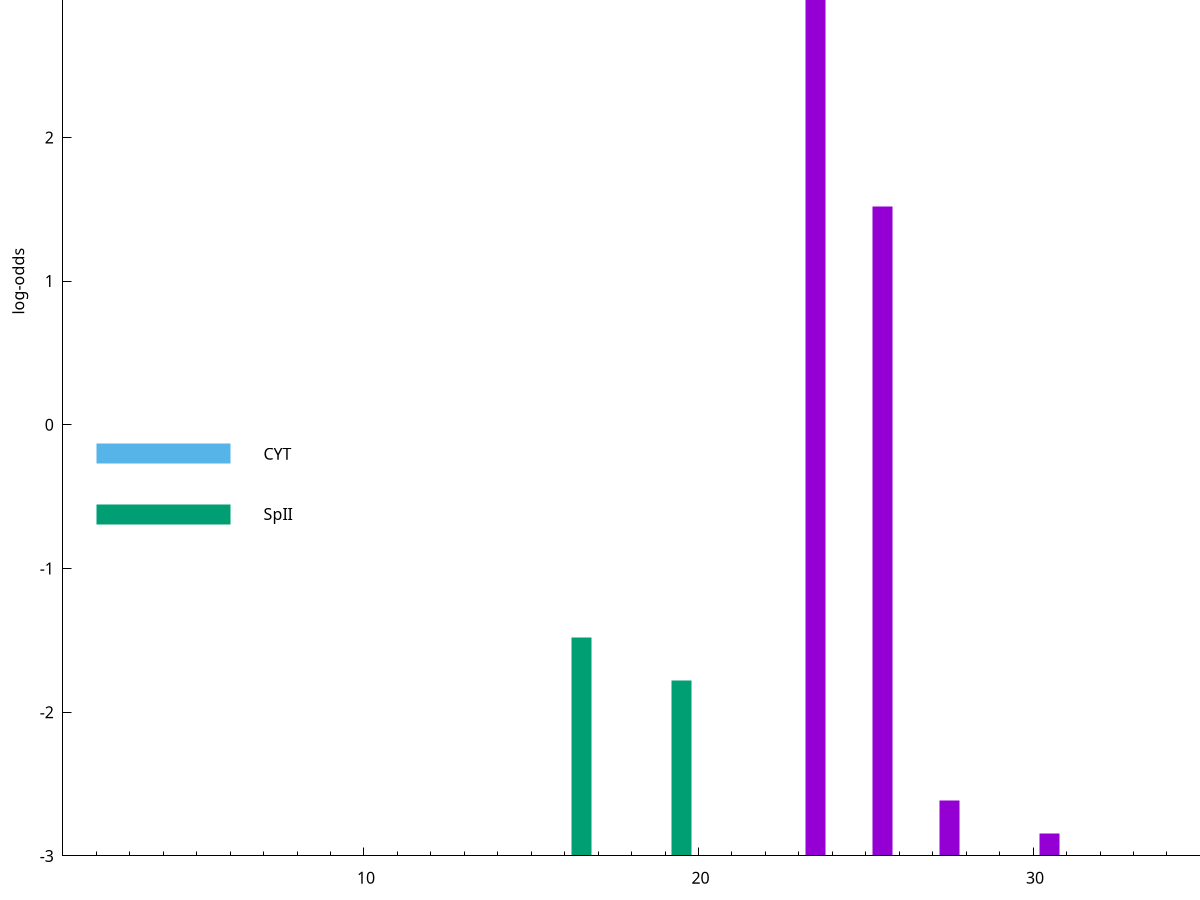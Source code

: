 set title "LipoP predictions for SRR5666568.gff"
set size 2., 1.4
set xrange [1:70] 
set mxtics 10
set yrange [-3:5]
set y2range [0:8]
set ylabel "log-odds"
set term postscript eps color solid "Helvetica" 30
set output "SRR5666568.gff28.eps"
set arrow from 2,3.48641 to 6,3.48641 nohead lt 1 lw 20
set label "SpI" at 7,3.48641
set arrow from 2,-0.200913 to 6,-0.200913 nohead lt 3 lw 20
set label "CYT" at 7,-0.200913
set arrow from 2,-0.620955 to 6,-0.620955 nohead lt 2 lw 20
set label "SpII" at 7,-0.620955
set arrow from 2,3.48641 to 6,3.48641 nohead lt 1 lw 20
set label "SpI" at 7,3.48641
# NOTE: The scores below are the log-odds scores with the threshold
# NOTE: subtracted (a hack to make gnuplot make the histogram all
# NOTE: look nice).
plot "-" axes x1y2 title "" with impulses lt 2 lw 20, "-" axes x1y2 title "" with impulses lt 1 lw 20
16.500000 1.522100
19.500000 1.220230
e
23.500000 5.964310
25.500000 4.519550
27.500000 0.382590
30.500000 0.158370
e
exit
